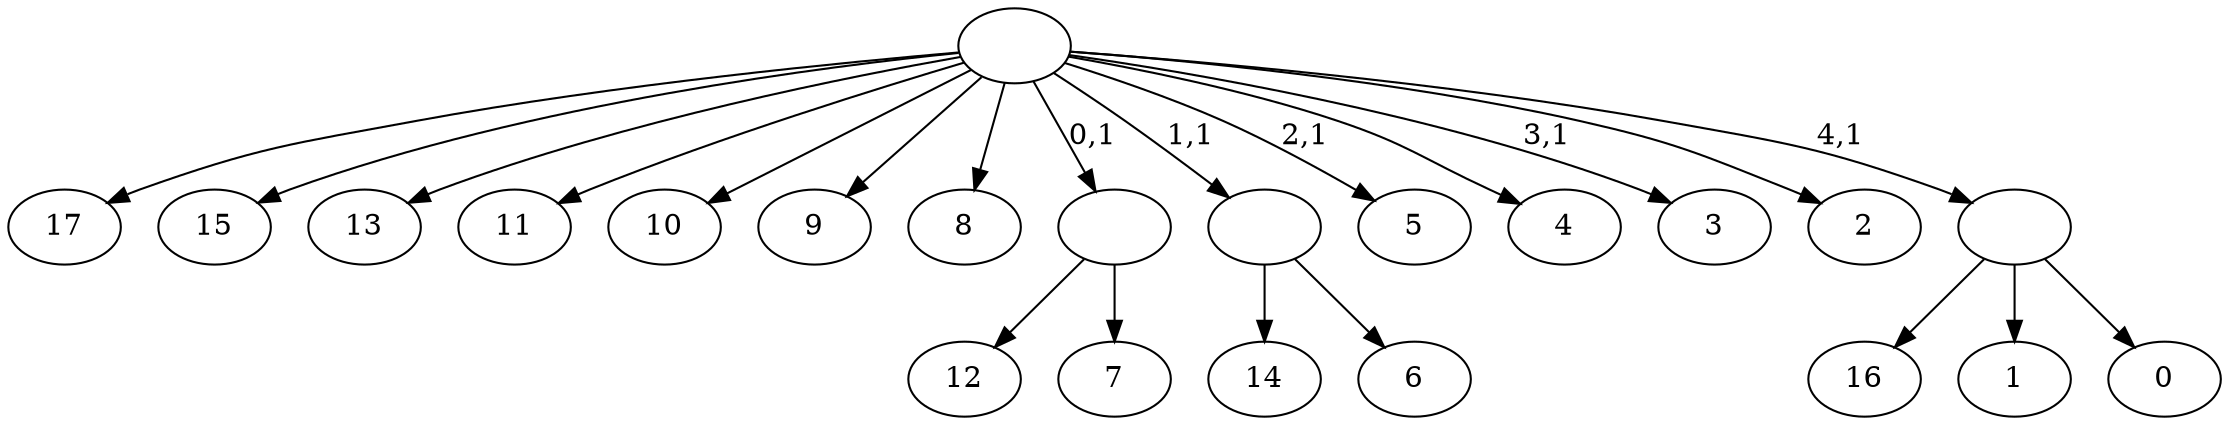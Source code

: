 digraph T {
	23 [label="17"]
	22 [label="16"]
	21 [label="15"]
	20 [label="14"]
	19 [label="13"]
	18 [label="12"]
	17 [label="11"]
	16 [label="10"]
	15 [label="9"]
	14 [label="8"]
	13 [label="7"]
	12 [label=""]
	11 [label="6"]
	10 [label=""]
	9 [label="5"]
	7 [label="4"]
	6 [label="3"]
	4 [label="2"]
	3 [label="1"]
	2 [label="0"]
	1 [label=""]
	0 [label=""]
	12 -> 18 [label=""]
	12 -> 13 [label=""]
	10 -> 20 [label=""]
	10 -> 11 [label=""]
	1 -> 22 [label=""]
	1 -> 3 [label=""]
	1 -> 2 [label=""]
	0 -> 6 [label="3,1"]
	0 -> 9 [label="2,1"]
	0 -> 23 [label=""]
	0 -> 21 [label=""]
	0 -> 19 [label=""]
	0 -> 17 [label=""]
	0 -> 16 [label=""]
	0 -> 15 [label=""]
	0 -> 14 [label=""]
	0 -> 12 [label="0,1"]
	0 -> 10 [label="1,1"]
	0 -> 7 [label=""]
	0 -> 4 [label=""]
	0 -> 1 [label="4,1"]
}
